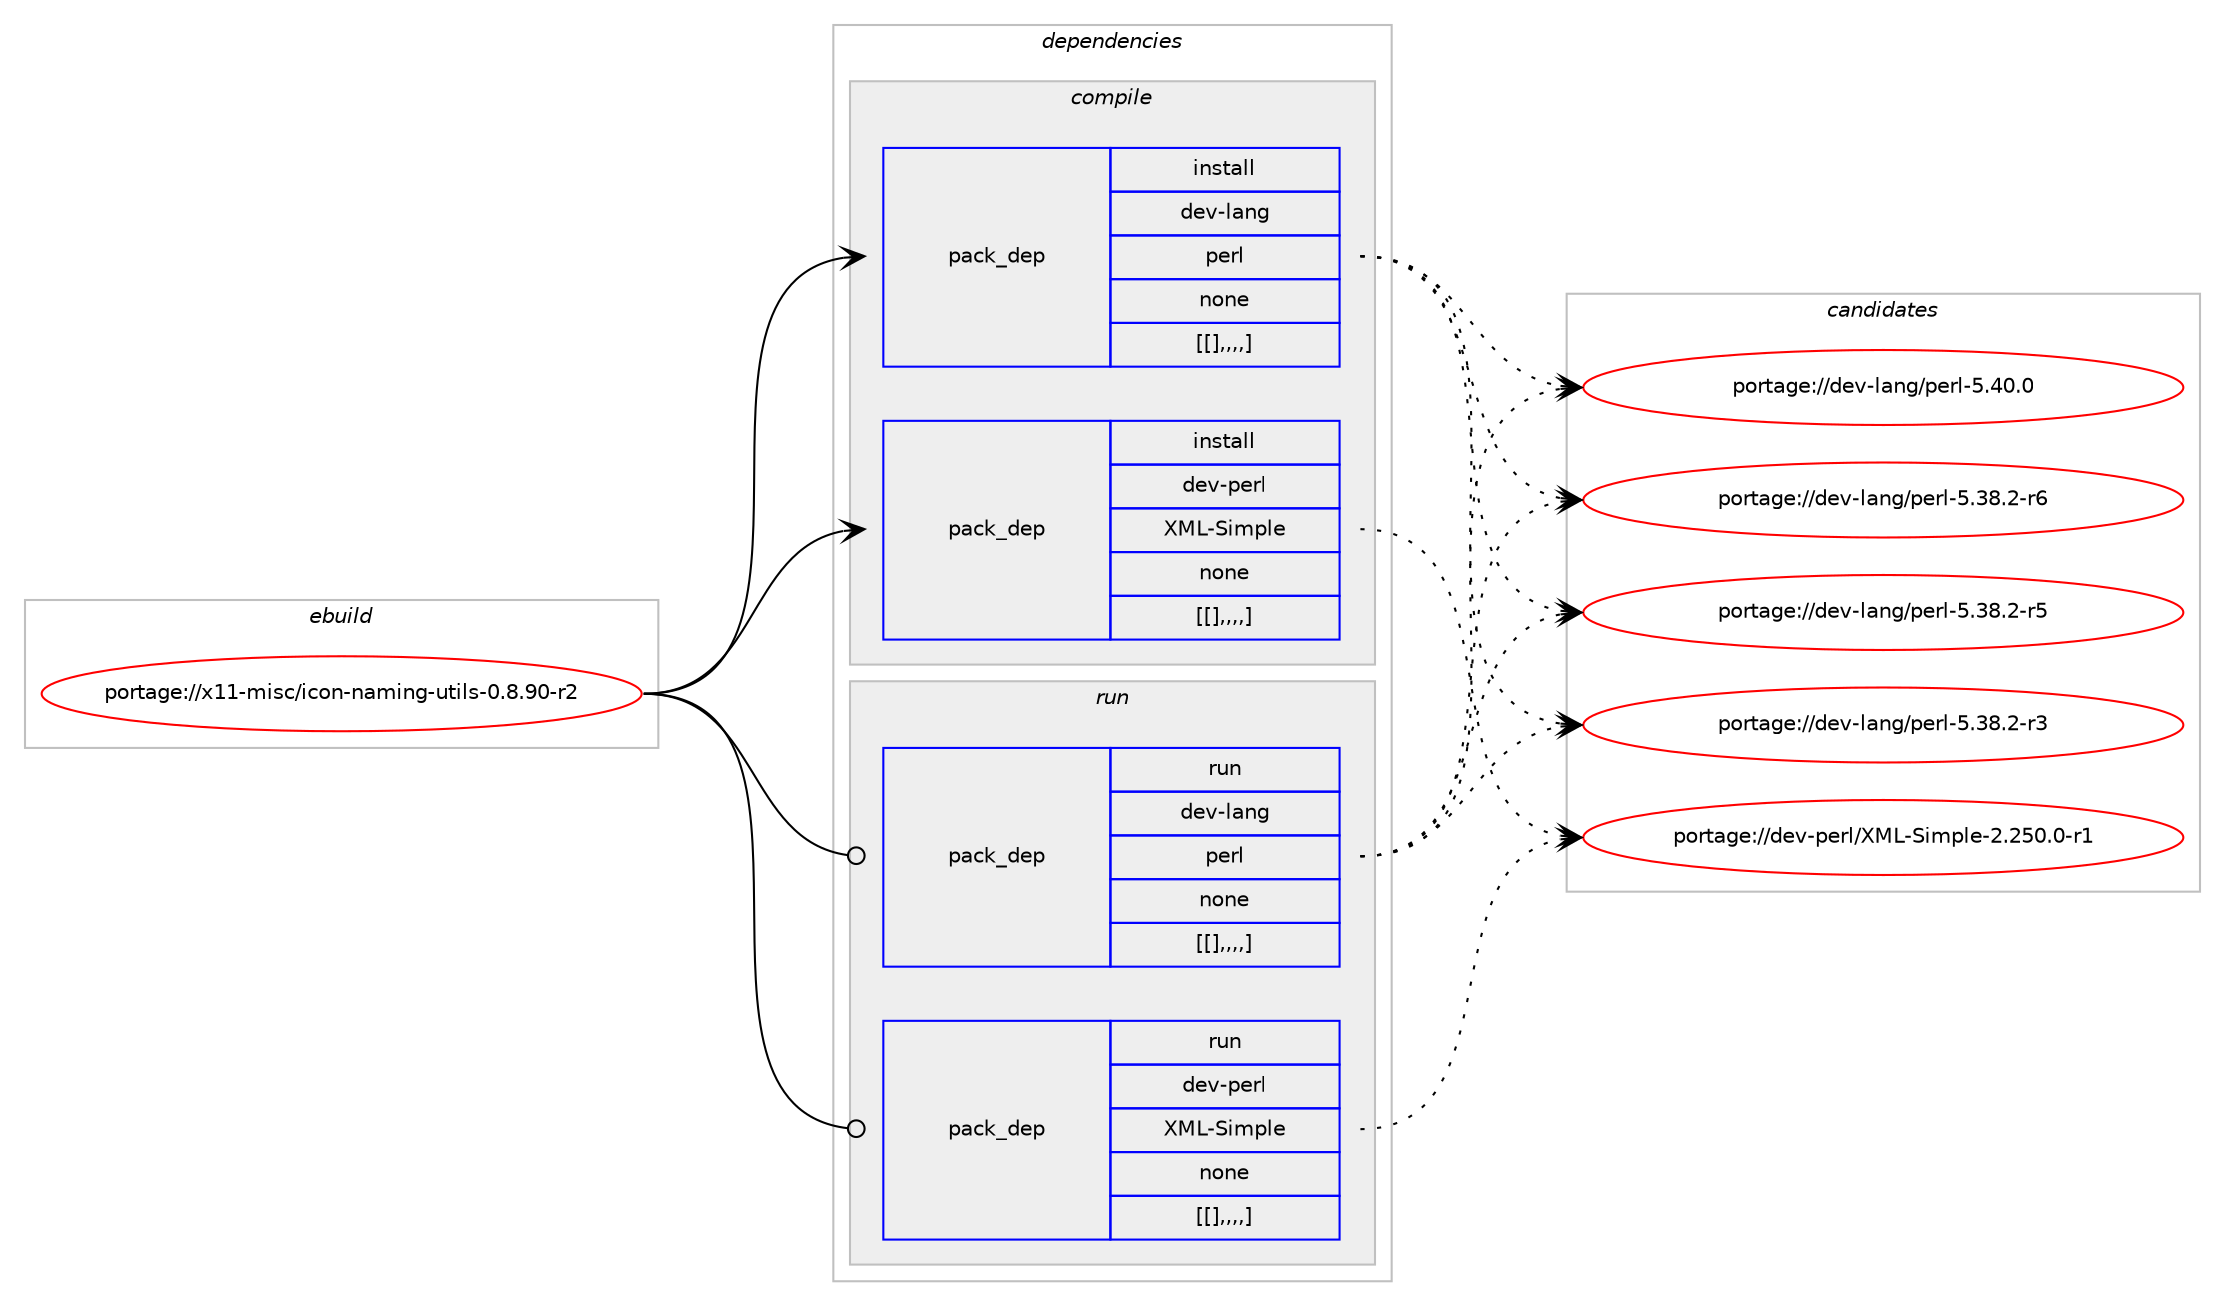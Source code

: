 digraph prolog {

# *************
# Graph options
# *************

newrank=true;
concentrate=true;
compound=true;
graph [rankdir=LR,fontname=Helvetica,fontsize=10,ranksep=1.5];#, ranksep=2.5, nodesep=0.2];
edge  [arrowhead=vee];
node  [fontname=Helvetica,fontsize=10];

# **********
# The ebuild
# **********

subgraph cluster_leftcol {
color=gray;
label=<<i>ebuild</i>>;
id [label="portage://x11-misc/icon-naming-utils-0.8.90-r2", color=red, width=4, href="../x11-misc/icon-naming-utils-0.8.90-r2.svg"];
}

# ****************
# The dependencies
# ****************

subgraph cluster_midcol {
color=gray;
label=<<i>dependencies</i>>;
subgraph cluster_compile {
fillcolor="#eeeeee";
style=filled;
label=<<i>compile</i>>;
subgraph pack1913 {
dependency2404 [label=<<TABLE BORDER="0" CELLBORDER="1" CELLSPACING="0" CELLPADDING="4" WIDTH="220"><TR><TD ROWSPAN="6" CELLPADDING="30">pack_dep</TD></TR><TR><TD WIDTH="110">install</TD></TR><TR><TD>dev-lang</TD></TR><TR><TD>perl</TD></TR><TR><TD>none</TD></TR><TR><TD>[[],,,,]</TD></TR></TABLE>>, shape=none, color=blue];
}
id:e -> dependency2404:w [weight=20,style="solid",arrowhead="vee"];
subgraph pack1919 {
dependency2413 [label=<<TABLE BORDER="0" CELLBORDER="1" CELLSPACING="0" CELLPADDING="4" WIDTH="220"><TR><TD ROWSPAN="6" CELLPADDING="30">pack_dep</TD></TR><TR><TD WIDTH="110">install</TD></TR><TR><TD>dev-perl</TD></TR><TR><TD>XML-Simple</TD></TR><TR><TD>none</TD></TR><TR><TD>[[],,,,]</TD></TR></TABLE>>, shape=none, color=blue];
}
id:e -> dependency2413:w [weight=20,style="solid",arrowhead="vee"];
}
subgraph cluster_compileandrun {
fillcolor="#eeeeee";
style=filled;
label=<<i>compile and run</i>>;
}
subgraph cluster_run {
fillcolor="#eeeeee";
style=filled;
label=<<i>run</i>>;
subgraph pack1927 {
dependency2420 [label=<<TABLE BORDER="0" CELLBORDER="1" CELLSPACING="0" CELLPADDING="4" WIDTH="220"><TR><TD ROWSPAN="6" CELLPADDING="30">pack_dep</TD></TR><TR><TD WIDTH="110">run</TD></TR><TR><TD>dev-lang</TD></TR><TR><TD>perl</TD></TR><TR><TD>none</TD></TR><TR><TD>[[],,,,]</TD></TR></TABLE>>, shape=none, color=blue];
}
id:e -> dependency2420:w [weight=20,style="solid",arrowhead="odot"];
subgraph pack1932 {
dependency2425 [label=<<TABLE BORDER="0" CELLBORDER="1" CELLSPACING="0" CELLPADDING="4" WIDTH="220"><TR><TD ROWSPAN="6" CELLPADDING="30">pack_dep</TD></TR><TR><TD WIDTH="110">run</TD></TR><TR><TD>dev-perl</TD></TR><TR><TD>XML-Simple</TD></TR><TR><TD>none</TD></TR><TR><TD>[[],,,,]</TD></TR></TABLE>>, shape=none, color=blue];
}
id:e -> dependency2425:w [weight=20,style="solid",arrowhead="odot"];
}
}

# **************
# The candidates
# **************

subgraph cluster_choices {
rank=same;
color=gray;
label=<<i>candidates</i>>;

subgraph choice1882 {
color=black;
nodesep=1;
choice10010111845108971101034711210111410845534652484648 [label="portage://dev-lang/perl-5.40.0", color=red, width=4,href="../dev-lang/perl-5.40.0.svg"];
choice100101118451089711010347112101114108455346515646504511454 [label="portage://dev-lang/perl-5.38.2-r6", color=red, width=4,href="../dev-lang/perl-5.38.2-r6.svg"];
choice100101118451089711010347112101114108455346515646504511453 [label="portage://dev-lang/perl-5.38.2-r5", color=red, width=4,href="../dev-lang/perl-5.38.2-r5.svg"];
choice100101118451089711010347112101114108455346515646504511451 [label="portage://dev-lang/perl-5.38.2-r3", color=red, width=4,href="../dev-lang/perl-5.38.2-r3.svg"];
dependency2404:e -> choice10010111845108971101034711210111410845534652484648:w [style=dotted,weight="100"];
dependency2404:e -> choice100101118451089711010347112101114108455346515646504511454:w [style=dotted,weight="100"];
dependency2404:e -> choice100101118451089711010347112101114108455346515646504511453:w [style=dotted,weight="100"];
dependency2404:e -> choice100101118451089711010347112101114108455346515646504511451:w [style=dotted,weight="100"];
}
subgraph choice1885 {
color=black;
nodesep=1;
choice1001011184511210111410847887776458310510911210810145504650534846484511449 [label="portage://dev-perl/XML-Simple-2.250.0-r1", color=red, width=4,href="../dev-perl/XML-Simple-2.250.0-r1.svg"];
dependency2413:e -> choice1001011184511210111410847887776458310510911210810145504650534846484511449:w [style=dotted,weight="100"];
}
subgraph choice1891 {
color=black;
nodesep=1;
choice10010111845108971101034711210111410845534652484648 [label="portage://dev-lang/perl-5.40.0", color=red, width=4,href="../dev-lang/perl-5.40.0.svg"];
choice100101118451089711010347112101114108455346515646504511454 [label="portage://dev-lang/perl-5.38.2-r6", color=red, width=4,href="../dev-lang/perl-5.38.2-r6.svg"];
choice100101118451089711010347112101114108455346515646504511453 [label="portage://dev-lang/perl-5.38.2-r5", color=red, width=4,href="../dev-lang/perl-5.38.2-r5.svg"];
choice100101118451089711010347112101114108455346515646504511451 [label="portage://dev-lang/perl-5.38.2-r3", color=red, width=4,href="../dev-lang/perl-5.38.2-r3.svg"];
dependency2420:e -> choice10010111845108971101034711210111410845534652484648:w [style=dotted,weight="100"];
dependency2420:e -> choice100101118451089711010347112101114108455346515646504511454:w [style=dotted,weight="100"];
dependency2420:e -> choice100101118451089711010347112101114108455346515646504511453:w [style=dotted,weight="100"];
dependency2420:e -> choice100101118451089711010347112101114108455346515646504511451:w [style=dotted,weight="100"];
}
subgraph choice1895 {
color=black;
nodesep=1;
choice1001011184511210111410847887776458310510911210810145504650534846484511449 [label="portage://dev-perl/XML-Simple-2.250.0-r1", color=red, width=4,href="../dev-perl/XML-Simple-2.250.0-r1.svg"];
dependency2425:e -> choice1001011184511210111410847887776458310510911210810145504650534846484511449:w [style=dotted,weight="100"];
}
}

}
